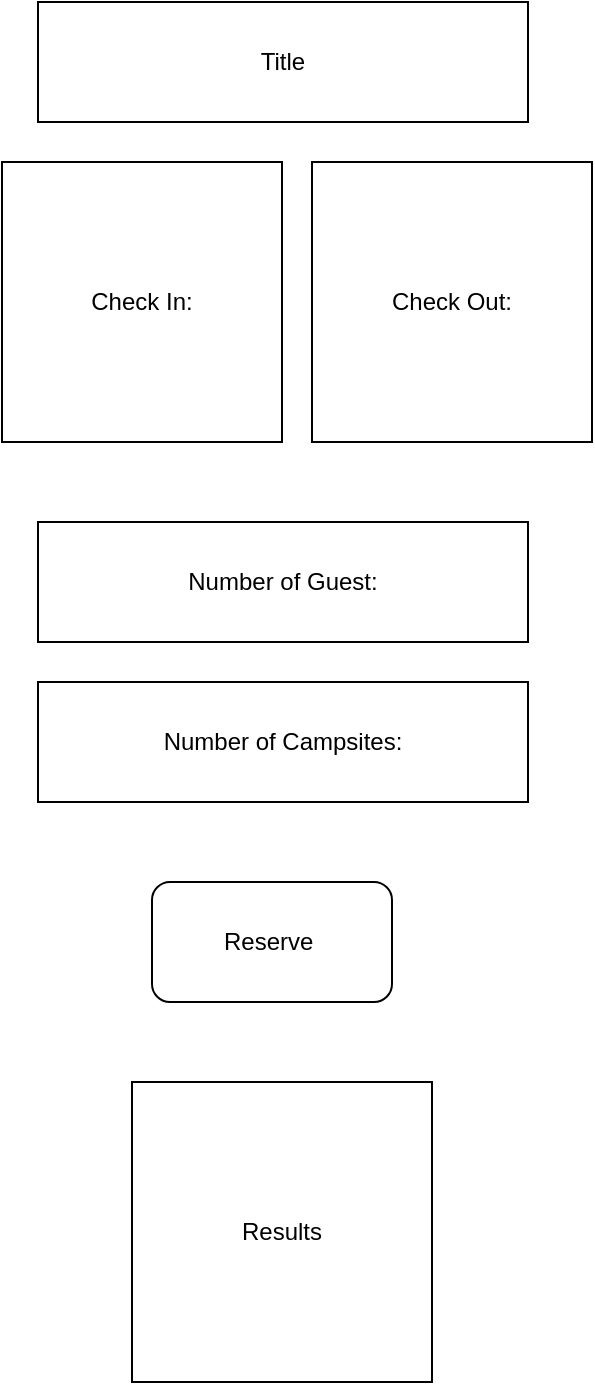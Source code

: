 <mxfile version="24.0.4" type="device">
  <diagram name="Page-1" id="OuUt4WEekQ0QjlNE6xVR">
    <mxGraphModel dx="880" dy="434" grid="1" gridSize="10" guides="1" tooltips="1" connect="1" arrows="1" fold="1" page="1" pageScale="1" pageWidth="850" pageHeight="1100" math="0" shadow="0">
      <root>
        <mxCell id="0" />
        <mxCell id="1" parent="0" />
        <mxCell id="xPMnnify6aLQSRHWBxHd-1" value="Title" style="rounded=0;whiteSpace=wrap;html=1;" vertex="1" parent="1">
          <mxGeometry x="303" y="20" width="245" height="60" as="geometry" />
        </mxCell>
        <mxCell id="xPMnnify6aLQSRHWBxHd-2" value="Check In:" style="whiteSpace=wrap;html=1;aspect=fixed;" vertex="1" parent="1">
          <mxGeometry x="285" y="100" width="140" height="140" as="geometry" />
        </mxCell>
        <mxCell id="xPMnnify6aLQSRHWBxHd-3" value="Check Out:" style="whiteSpace=wrap;html=1;aspect=fixed;" vertex="1" parent="1">
          <mxGeometry x="440" y="100" width="140" height="140" as="geometry" />
        </mxCell>
        <mxCell id="xPMnnify6aLQSRHWBxHd-4" value="Number of Guest:" style="rounded=0;whiteSpace=wrap;html=1;" vertex="1" parent="1">
          <mxGeometry x="303" y="280" width="245" height="60" as="geometry" />
        </mxCell>
        <mxCell id="xPMnnify6aLQSRHWBxHd-5" value="Number of Campsites:" style="rounded=0;whiteSpace=wrap;html=1;" vertex="1" parent="1">
          <mxGeometry x="303" y="360" width="245" height="60" as="geometry" />
        </mxCell>
        <mxCell id="xPMnnify6aLQSRHWBxHd-6" value="Reserve&amp;nbsp;" style="rounded=1;whiteSpace=wrap;html=1;" vertex="1" parent="1">
          <mxGeometry x="360" y="460" width="120" height="60" as="geometry" />
        </mxCell>
        <mxCell id="xPMnnify6aLQSRHWBxHd-7" value="Results" style="whiteSpace=wrap;html=1;aspect=fixed;" vertex="1" parent="1">
          <mxGeometry x="350" y="560" width="150" height="150" as="geometry" />
        </mxCell>
      </root>
    </mxGraphModel>
  </diagram>
</mxfile>
